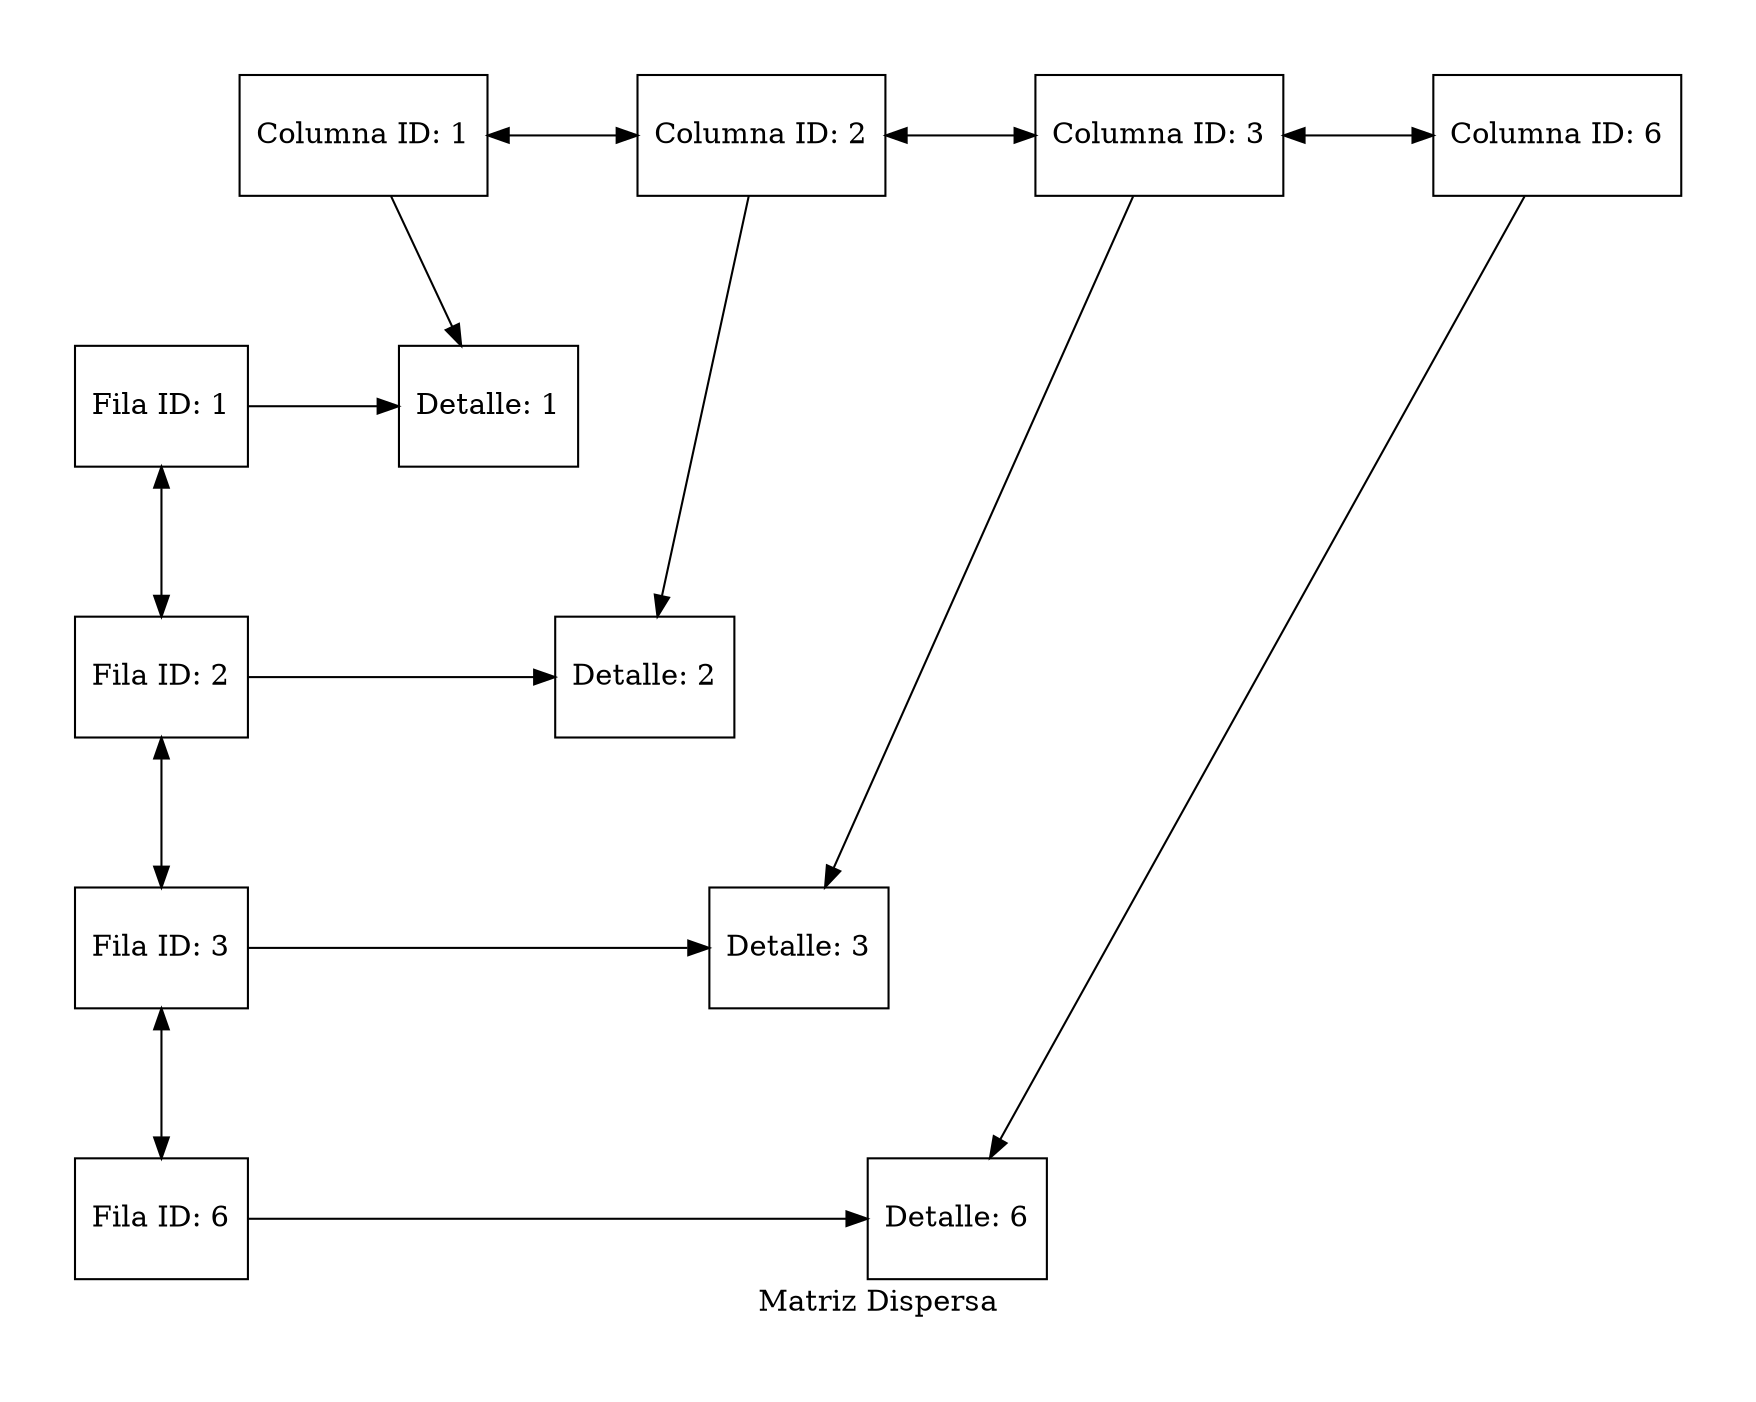digraph G {
graph [pad="0.5", nodesep="1", ranksep="1"];
label="Matriz Dispersa"
node [shape=box, height=0.8];
	Fila1[style="filled" label="Fila ID: 1" fillcolor="white" group=0];
	Fila2[style="filled" label="Fila ID: 2" fillcolor="white" group=0];
	Fila3[style="filled" label="Fila ID: 3" fillcolor="white" group=0];
	Fila6[style="filled" label="Fila ID: 6" fillcolor="white" group=0];
edge[dir="both"];
	Fila1 -> Fila2;
	Fila2 -> Fila3;
	Fila3 -> Fila6;
edge[dir="both"];
	Columna1 -> NodoF1_C1[dir=""];
	Columna2 -> NodoF2_C2[dir=""];
	Columna3 -> NodoF3_C3[dir=""];
	Columna6 -> NodoF6_C6[dir=""];
	Columna1[style="filled" label="Columna ID: 1" fillcolor="white" group=0];
	Columna2[style="filled" label="Columna ID: 2" fillcolor="white" group=0];
	Columna3[style="filled" label="Columna ID: 3" fillcolor="white" group=0];
	Columna6[style="filled" label="Columna ID: 6" fillcolor="white" group=0];
	Columna1 -> Columna2;
	Columna2 -> Columna3;
	Columna3 -> Columna6;

	{ rank = same; Columna1; Columna2; Columna3; Columna6; };
	NodoF1_C1[style="filled" label="Detalle: 1" fillcolor="white" group=1];
	Fila1 -> NodoF1_C1[dir=""];
	NodoF2_C2[style="filled" label="Detalle: 2" fillcolor="white" group=2];
	Fila2 -> NodoF2_C2[dir=""];
	NodoF3_C3[style="filled" label="Detalle: 3" fillcolor="white" group=3];
	Fila3 -> NodoF3_C3[dir=""];
	NodoF6_C6[style="filled" label="Detalle: 6" fillcolor="white" group=6];
	Fila6 -> NodoF6_C6[dir=""];
	{ rank = same; Fila1; NodoF1_C1; };
	{ rank = same; Fila2; NodoF2_C2; };
	{ rank = same; Fila3; NodoF3_C3; };
	{ rank = same; Fila6; NodoF6_C6; };
}
